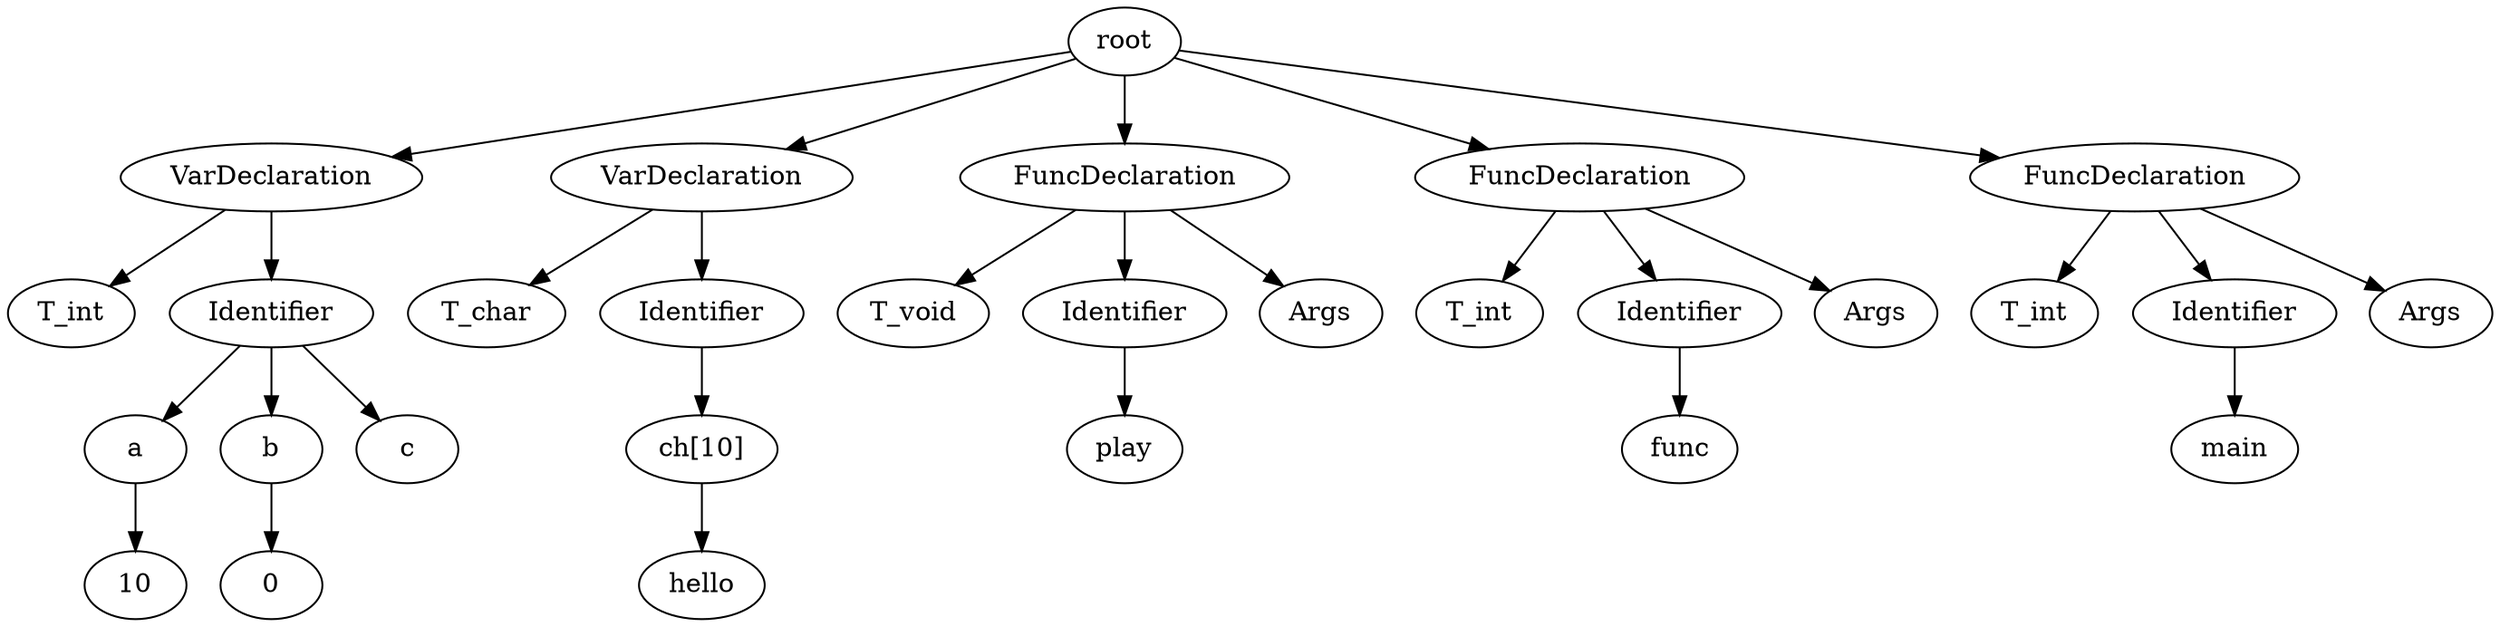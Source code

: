 // root
digraph {
	None [label=root]
	0 [label=VarDeclaration]
	None -> 0
	1 [label=T_int]
	0 -> 1
	2 [label=Identifier]
	0 -> 2
	3 [label=a]
	2 -> 3
	4 [label=10]
	3 -> 4
	5 [label=b]
	2 -> 5
	6 [label=0]
	5 -> 6
	7 [label=c]
	2 -> 7
	8 [label=VarDeclaration]
	None -> 8
	9 [label=T_char]
	8 -> 9
	10 [label=Identifier]
	8 -> 10
	11 [label="ch[10]"]
	10 -> 11
	12 [label=hello]
	11 -> 12
	13 [label=FuncDeclaration]
	None -> 13
	14 [label=T_void]
	13 -> 14
	15 [label=Identifier]
	13 -> 15
	16 [label=play]
	15 -> 16
	17 [label=Args]
	13 -> 17
	18 [label=FuncDeclaration]
	None -> 18
	19 [label=T_int]
	18 -> 19
	20 [label=Identifier]
	18 -> 20
	21 [label=func]
	20 -> 21
	22 [label=Args]
	18 -> 22
	23 [label=FuncDeclaration]
	None -> 23
	24 [label=T_int]
	23 -> 24
	25 [label=Identifier]
	23 -> 25
	26 [label=main]
	25 -> 26
	27 [label=Args]
	23 -> 27
}
